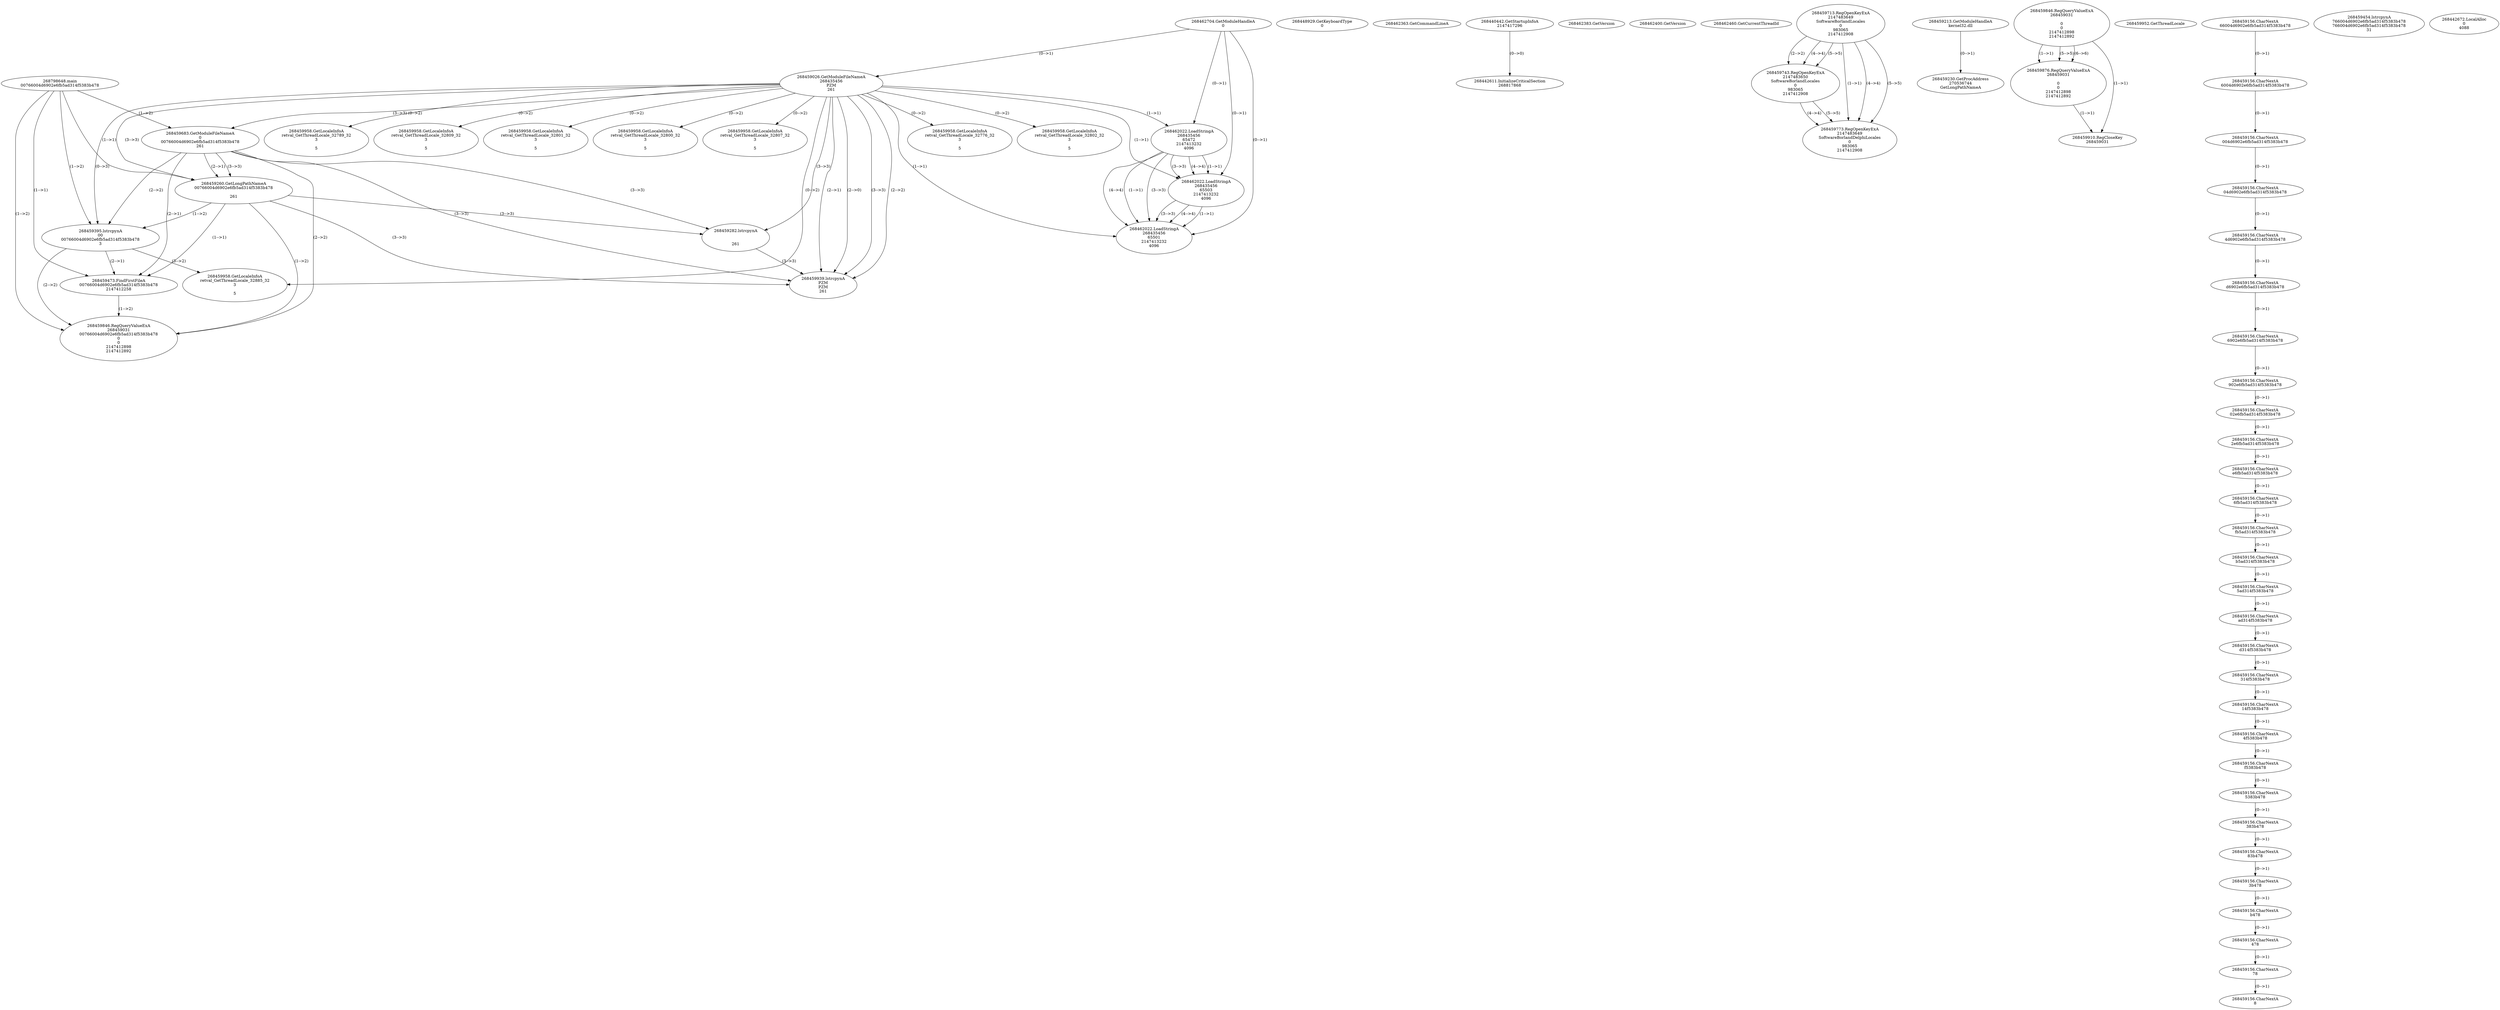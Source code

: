 // Global SCDG with merge call
digraph {
	0 [label="268798648.main
00766004d6902e6fb5ad314f5383b478"]
	1 [label="268462704.GetModuleHandleA
0"]
	2 [label="268448929.GetKeyboardType
0"]
	3 [label="268462363.GetCommandLineA
"]
	4 [label="268440442.GetStartupInfoA
2147417296"]
	5 [label="268462383.GetVersion
"]
	6 [label="268462400.GetVersion
"]
	7 [label="268462460.GetCurrentThreadId
"]
	8 [label="268459026.GetModuleFileNameA
268435456
PZM
261"]
	1 -> 8 [label="(0-->1)"]
	9 [label="268459683.GetModuleFileNameA
0
00766004d6902e6fb5ad314f5383b478
261"]
	0 -> 9 [label="(1-->2)"]
	8 -> 9 [label="(3-->3)"]
	10 [label="268459713.RegOpenKeyExA
2147483649
Software\Borland\Locales
0
983065
2147412908"]
	11 [label="268459743.RegOpenKeyExA
2147483650
Software\Borland\Locales
0
983065
2147412908"]
	10 -> 11 [label="(2-->2)"]
	10 -> 11 [label="(4-->4)"]
	10 -> 11 [label="(5-->5)"]
	12 [label="268459213.GetModuleHandleA
kernel32.dll"]
	13 [label="268459230.GetProcAddress
270536744
GetLongPathNameA"]
	12 -> 13 [label="(0-->1)"]
	14 [label="268459260.GetLongPathNameA
00766004d6902e6fb5ad314f5383b478

261"]
	0 -> 14 [label="(1-->1)"]
	9 -> 14 [label="(2-->1)"]
	8 -> 14 [label="(3-->3)"]
	9 -> 14 [label="(3-->3)"]
	15 [label="268459282.lstrcpynA


261"]
	8 -> 15 [label="(3-->3)"]
	9 -> 15 [label="(3-->3)"]
	14 -> 15 [label="(3-->3)"]
	16 [label="268459846.RegQueryValueExA
268459031

0
0
2147412898
2147412892"]
	17 [label="268459876.RegQueryValueExA
268459031

0
0
2147412898
2147412892"]
	16 -> 17 [label="(1-->1)"]
	16 -> 17 [label="(5-->5)"]
	16 -> 17 [label="(6-->6)"]
	18 [label="268459910.RegCloseKey
268459031"]
	16 -> 18 [label="(1-->1)"]
	17 -> 18 [label="(1-->1)"]
	19 [label="268459939.lstrcpynA
PZM
PZM
261"]
	8 -> 19 [label="(2-->1)"]
	8 -> 19 [label="(2-->2)"]
	8 -> 19 [label="(3-->3)"]
	9 -> 19 [label="(3-->3)"]
	14 -> 19 [label="(3-->3)"]
	15 -> 19 [label="(3-->3)"]
	8 -> 19 [label="(2-->0)"]
	20 [label="268459952.GetThreadLocale
"]
	21 [label="268459958.GetLocaleInfoA
retval_GetThreadLocale_32800_32
3

5"]
	8 -> 21 [label="(0-->2)"]
	22 [label="268462022.LoadStringA
268435456
65472
2147413232
4096"]
	1 -> 22 [label="(0-->1)"]
	8 -> 22 [label="(1-->1)"]
	23 [label="268462022.LoadStringA
268435456
65503
2147413232
4096"]
	1 -> 23 [label="(0-->1)"]
	8 -> 23 [label="(1-->1)"]
	22 -> 23 [label="(1-->1)"]
	22 -> 23 [label="(3-->3)"]
	22 -> 23 [label="(4-->4)"]
	24 [label="268459958.GetLocaleInfoA
retval_GetThreadLocale_32807_32
3

5"]
	8 -> 24 [label="(0-->2)"]
	25 [label="268459773.RegOpenKeyExA
2147483649
Software\Borland\Delphi\Locales
0
983065
2147412908"]
	10 -> 25 [label="(1-->1)"]
	10 -> 25 [label="(4-->4)"]
	11 -> 25 [label="(4-->4)"]
	10 -> 25 [label="(5-->5)"]
	11 -> 25 [label="(5-->5)"]
	26 [label="268459958.GetLocaleInfoA
retval_GetThreadLocale_32776_32
3

5"]
	8 -> 26 [label="(0-->2)"]
	27 [label="268459395.lstrcpynA
00
00766004d6902e6fb5ad314f5383b478
3"]
	0 -> 27 [label="(1-->2)"]
	9 -> 27 [label="(2-->2)"]
	14 -> 27 [label="(1-->2)"]
	8 -> 27 [label="(0-->3)"]
	28 [label="268459156.CharNextA
66004d6902e6fb5ad314f5383b478"]
	29 [label="268459156.CharNextA
6004d6902e6fb5ad314f5383b478"]
	28 -> 29 [label="(0-->1)"]
	30 [label="268459156.CharNextA
004d6902e6fb5ad314f5383b478"]
	29 -> 30 [label="(0-->1)"]
	31 [label="268459156.CharNextA
04d6902e6fb5ad314f5383b478"]
	30 -> 31 [label="(0-->1)"]
	32 [label="268459156.CharNextA
4d6902e6fb5ad314f5383b478"]
	31 -> 32 [label="(0-->1)"]
	33 [label="268459156.CharNextA
d6902e6fb5ad314f5383b478"]
	32 -> 33 [label="(0-->1)"]
	34 [label="268459156.CharNextA
6902e6fb5ad314f5383b478"]
	33 -> 34 [label="(0-->1)"]
	35 [label="268459156.CharNextA
902e6fb5ad314f5383b478"]
	34 -> 35 [label="(0-->1)"]
	36 [label="268459156.CharNextA
02e6fb5ad314f5383b478"]
	35 -> 36 [label="(0-->1)"]
	37 [label="268459156.CharNextA
2e6fb5ad314f5383b478"]
	36 -> 37 [label="(0-->1)"]
	38 [label="268459156.CharNextA
e6fb5ad314f5383b478"]
	37 -> 38 [label="(0-->1)"]
	39 [label="268459156.CharNextA
6fb5ad314f5383b478"]
	38 -> 39 [label="(0-->1)"]
	40 [label="268459156.CharNextA
fb5ad314f5383b478"]
	39 -> 40 [label="(0-->1)"]
	41 [label="268459156.CharNextA
b5ad314f5383b478"]
	40 -> 41 [label="(0-->1)"]
	42 [label="268459156.CharNextA
5ad314f5383b478"]
	41 -> 42 [label="(0-->1)"]
	43 [label="268459156.CharNextA
ad314f5383b478"]
	42 -> 43 [label="(0-->1)"]
	44 [label="268459156.CharNextA
d314f5383b478"]
	43 -> 44 [label="(0-->1)"]
	45 [label="268459156.CharNextA
314f5383b478"]
	44 -> 45 [label="(0-->1)"]
	46 [label="268459156.CharNextA
14f5383b478"]
	45 -> 46 [label="(0-->1)"]
	47 [label="268459156.CharNextA
4f5383b478"]
	46 -> 47 [label="(0-->1)"]
	48 [label="268459156.CharNextA
f5383b478"]
	47 -> 48 [label="(0-->1)"]
	49 [label="268459156.CharNextA
5383b478"]
	48 -> 49 [label="(0-->1)"]
	50 [label="268459156.CharNextA
383b478"]
	49 -> 50 [label="(0-->1)"]
	51 [label="268459156.CharNextA
83b478"]
	50 -> 51 [label="(0-->1)"]
	52 [label="268459156.CharNextA
3b478"]
	51 -> 52 [label="(0-->1)"]
	53 [label="268459156.CharNextA
b478"]
	52 -> 53 [label="(0-->1)"]
	54 [label="268459156.CharNextA
478"]
	53 -> 54 [label="(0-->1)"]
	55 [label="268459156.CharNextA
78"]
	54 -> 55 [label="(0-->1)"]
	56 [label="268459156.CharNextA
8"]
	55 -> 56 [label="(0-->1)"]
	57 [label="268459454.lstrcpynA
766004d6902e6fb5ad314f5383b478
766004d6902e6fb5ad314f5383b478
31"]
	58 [label="268459473.FindFirstFileA
00766004d6902e6fb5ad314f5383b478
2147412258"]
	0 -> 58 [label="(1-->1)"]
	9 -> 58 [label="(2-->1)"]
	14 -> 58 [label="(1-->1)"]
	27 -> 58 [label="(2-->1)"]
	59 [label="268459846.RegQueryValueExA
268459031
00766004d6902e6fb5ad314f5383b478
0
0
2147412898
2147412892"]
	0 -> 59 [label="(1-->2)"]
	9 -> 59 [label="(2-->2)"]
	14 -> 59 [label="(1-->2)"]
	27 -> 59 [label="(2-->2)"]
	58 -> 59 [label="(1-->2)"]
	60 [label="268459958.GetLocaleInfoA
retval_GetThreadLocale_32885_32
3

5"]
	8 -> 60 [label="(0-->2)"]
	27 -> 60 [label="(3-->2)"]
	61 [label="268442611.InitializeCriticalSection
268817868"]
	4 -> 61 [label="(0-->0)"]
	62 [label="268442672.LocalAlloc
0
4088"]
	63 [label="268459958.GetLocaleInfoA
retval_GetThreadLocale_32802_32
3

5"]
	8 -> 63 [label="(0-->2)"]
	64 [label="268462022.LoadStringA
268435456
65501
2147413232
4096"]
	1 -> 64 [label="(0-->1)"]
	8 -> 64 [label="(1-->1)"]
	22 -> 64 [label="(1-->1)"]
	23 -> 64 [label="(1-->1)"]
	22 -> 64 [label="(3-->3)"]
	23 -> 64 [label="(3-->3)"]
	22 -> 64 [label="(4-->4)"]
	23 -> 64 [label="(4-->4)"]
	65 [label="268459958.GetLocaleInfoA
retval_GetThreadLocale_32789_32
3

5"]
	8 -> 65 [label="(0-->2)"]
	66 [label="268459958.GetLocaleInfoA
retval_GetThreadLocale_32809_32
3

5"]
	8 -> 66 [label="(0-->2)"]
	67 [label="268459958.GetLocaleInfoA
retval_GetThreadLocale_32801_32
3

5"]
	8 -> 67 [label="(0-->2)"]
}
